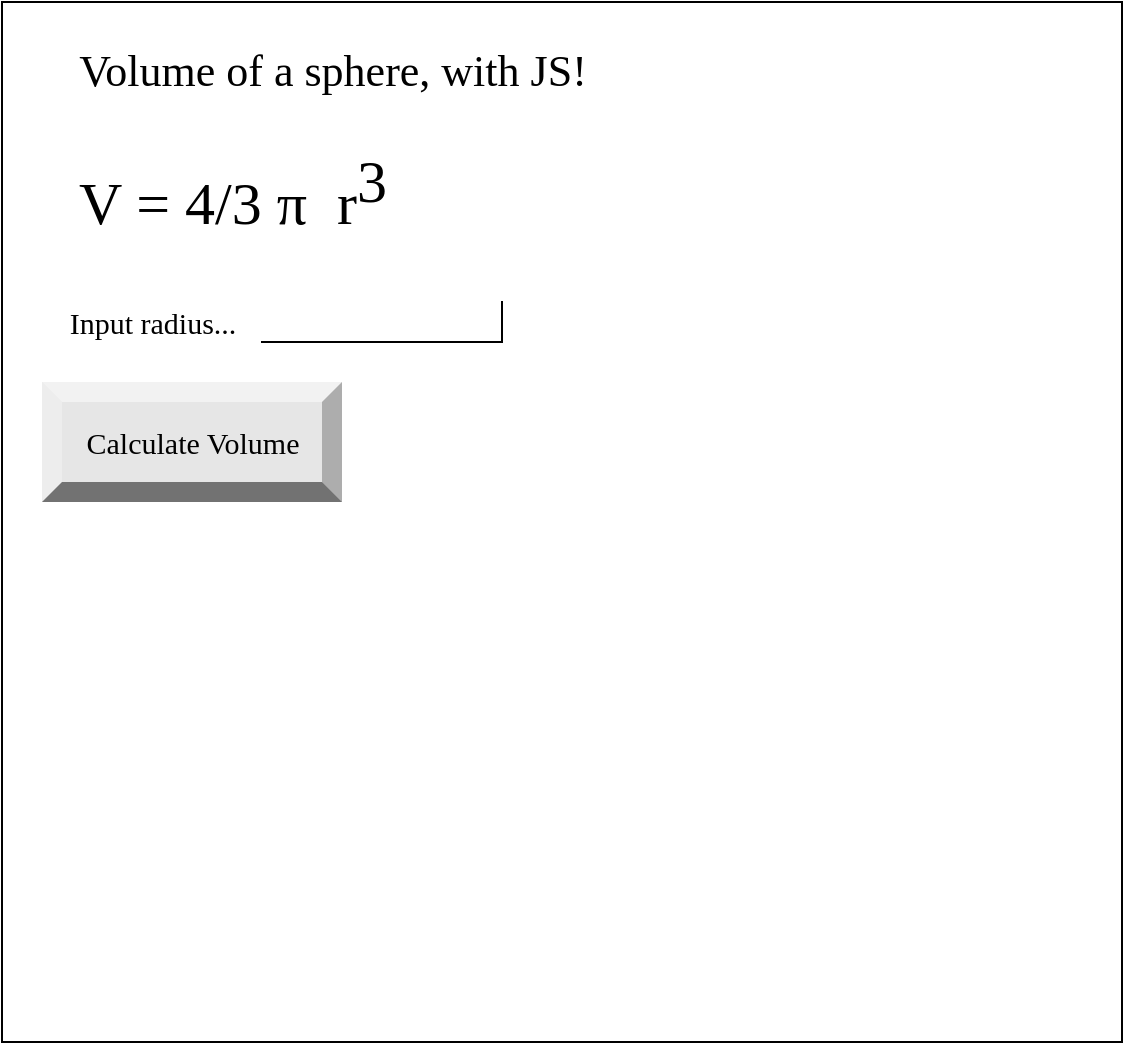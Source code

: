 <mxfile>
    <diagram id="GokJhYw6TXivc19heREo" name="Page-1">
        <mxGraphModel dx="594" dy="561" grid="1" gridSize="10" guides="1" tooltips="1" connect="1" arrows="1" fold="1" page="1" pageScale="1" pageWidth="850" pageHeight="1100" math="0" shadow="0">
            <root>
                <mxCell id="0"/>
                <mxCell id="1" parent="0"/>
                <mxCell id="2" value="" style="verticalLabelPosition=bottom;verticalAlign=top;html=1;shape=mxgraph.basic.rect;fillColor2=none;strokeWidth=1;size=20;indent=5;" parent="1" vertex="1">
                    <mxGeometry x="40" y="40" width="560" height="520" as="geometry"/>
                </mxCell>
                <mxCell id="3" value="Volume of a sphere, with JS!" style="text;html=1;align=center;verticalAlign=middle;resizable=0;points=[];autosize=1;strokeColor=none;fillColor=none;fontSize=22;fontFamily=Georgia;" parent="1" vertex="1">
                    <mxGeometry x="60" y="60" width="290" height="30" as="geometry"/>
                </mxCell>
                <mxCell id="4" value="&lt;font style=&quot;font-size: 30px;&quot;&gt;V = 4/3&amp;nbsp;&lt;span style=&quot;text-align: left; font-size: 30px;&quot;&gt;π&amp;nbsp; r&lt;sup style=&quot;font-size: 30px;&quot;&gt;3&lt;/sup&gt;&lt;/span&gt;&lt;/font&gt;" style="text;html=1;align=center;verticalAlign=middle;resizable=0;points=[];autosize=1;strokeColor=none;fillColor=none;fontSize=30;fontFamily=Georgia;fontColor=#000000;" parent="1" vertex="1">
                    <mxGeometry x="60" y="110" width="190" height="50" as="geometry"/>
                </mxCell>
                <mxCell id="5" value="&lt;font style=&quot;font-size: 15px&quot;&gt;Input radius...&lt;/font&gt;" style="text;html=1;align=center;verticalAlign=middle;resizable=0;points=[];autosize=1;strokeColor=none;fillColor=none;fontSize=30;fontFamily=Georgia;fontColor=#000000;" parent="1" vertex="1">
                    <mxGeometry x="60" y="170" width="110" height="50" as="geometry"/>
                </mxCell>
                <mxCell id="6" value="" style="shape=partialRectangle;whiteSpace=wrap;html=1;top=0;left=0;fillColor=none;labelBackgroundColor=none;fontFamily=Georgia;fontSize=15;fontColor=#FFFFFF;" parent="1" vertex="1">
                    <mxGeometry x="170" y="190" width="120" height="20" as="geometry"/>
                </mxCell>
                <mxCell id="7" value="Calculate Volume" style="labelPosition=center;verticalLabelPosition=middle;align=center;html=1;shape=mxgraph.basic.shaded_button;dx=10;fillColor=#E6E6E6;strokeColor=none;labelBackgroundColor=none;fontFamily=Georgia;fontSize=15;fontColor=#000000;" parent="1" vertex="1">
                    <mxGeometry x="60" y="230" width="150" height="60" as="geometry"/>
                </mxCell>
            </root>
        </mxGraphModel>
    </diagram>
</mxfile>
